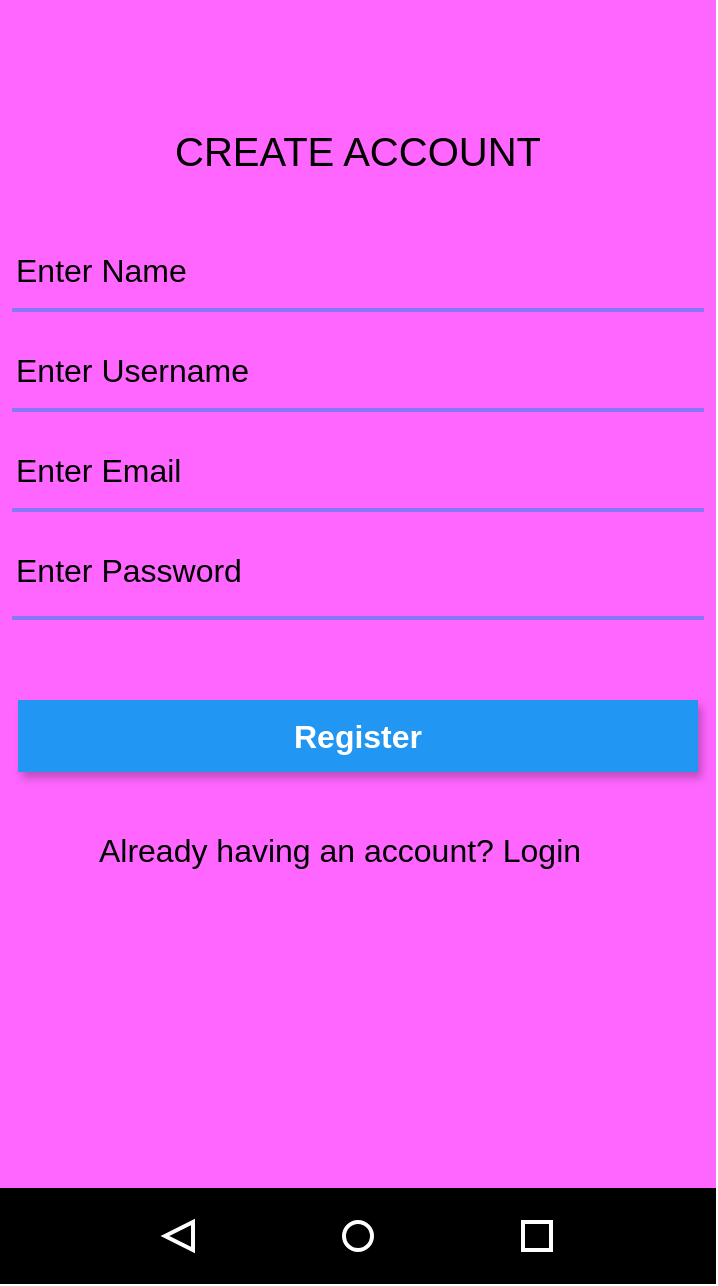<mxfile version="28.1.2">
  <diagram name="Page-1" id="5JhpsRt87db9UfCG_Ggc">
    <mxGraphModel dx="1298" dy="952" grid="1" gridSize="10" guides="1" tooltips="1" connect="1" arrows="1" fold="1" page="1" pageScale="1" pageWidth="1169" pageHeight="827" math="0" shadow="0">
      <root>
        <mxCell id="0" />
        <mxCell id="1" parent="0" />
        <mxCell id="F0P46SvIpgrqzkpsTRL8-1" value="" style="dashed=0;shape=rect;fillColor=#FF66FF;strokeColor=none;" vertex="1" parent="1">
          <mxGeometry x="350" y="100" width="358" height="642" as="geometry" />
        </mxCell>
        <mxCell id="F0P46SvIpgrqzkpsTRL8-2" value="" style="dashed=0;shape=rect;strokeColor=none;fillColor=#000000;resizeWidth=1;" vertex="1" parent="F0P46SvIpgrqzkpsTRL8-1">
          <mxGeometry y="1" width="358" height="48" relative="1" as="geometry">
            <mxPoint y="-48" as="offset" />
          </mxGeometry>
        </mxCell>
        <mxCell id="F0P46SvIpgrqzkpsTRL8-3" value="" style="dashed=0;shape=mxgraph.gmdl.back;strokeColor=#ffffff;fillColor=#000000;strokeWidth=2;" vertex="1" parent="F0P46SvIpgrqzkpsTRL8-2">
          <mxGeometry x="0.25" y="0.5" width="14" height="14" relative="1" as="geometry">
            <mxPoint x="-7" y="-7" as="offset" />
          </mxGeometry>
        </mxCell>
        <mxCell id="F0P46SvIpgrqzkpsTRL8-4" value="" style="shape=ellipse;strokeColor=#ffffff;fillColor=#000000;strokeWidth=2;" vertex="1" parent="F0P46SvIpgrqzkpsTRL8-2">
          <mxGeometry x="0.5" y="0.5" width="14" height="14" relative="1" as="geometry">
            <mxPoint x="-7" y="-7" as="offset" />
          </mxGeometry>
        </mxCell>
        <mxCell id="F0P46SvIpgrqzkpsTRL8-5" value="" style="shape=rect;strokeColor=#ffffff;fillColor=#000000;strokeWidth=2;" vertex="1" parent="F0P46SvIpgrqzkpsTRL8-2">
          <mxGeometry x="0.75" y="0.5" width="14" height="14" relative="1" as="geometry">
            <mxPoint x="-7" y="-7" as="offset" />
          </mxGeometry>
        </mxCell>
        <mxCell id="F0P46SvIpgrqzkpsTRL8-6" value="&lt;font style=&quot;font-size: 16px;&quot;&gt;Register&lt;/font&gt;" style="whiteSpace=wrap;html=1;dashed=0;align=center;fontSize=12;shape=rect;fillColor=#2196F3;strokeColor=none;fontStyle=1;shadow=1;fontColor=#ffffff;" vertex="1" parent="F0P46SvIpgrqzkpsTRL8-1">
          <mxGeometry x="9" y="350" width="340" height="36" as="geometry" />
        </mxCell>
        <mxCell id="F0P46SvIpgrqzkpsTRL8-7" value="Enter Username" style="text;fontSize=16;verticalAlign=middle;strokeColor=none;fillColor=none;whiteSpace=wrap;html=1;" vertex="1" parent="F0P46SvIpgrqzkpsTRL8-1">
          <mxGeometry x="6" y="170" width="346" height="30" as="geometry" />
        </mxCell>
        <mxCell id="F0P46SvIpgrqzkpsTRL8-8" value="" style="dashed=0;shape=line;strokeWidth=2;noLabel=1;strokeColor=#0C8CF2;opacity=50;" vertex="1" parent="F0P46SvIpgrqzkpsTRL8-1">
          <mxGeometry x="6" y="200" width="346" height="10" as="geometry" />
        </mxCell>
        <mxCell id="F0P46SvIpgrqzkpsTRL8-9" value="Enter Password" style="text;fontSize=16;verticalAlign=middle;strokeColor=none;fillColor=none;whiteSpace=wrap;html=1;" vertex="1" parent="F0P46SvIpgrqzkpsTRL8-1">
          <mxGeometry x="6" y="270" width="346" height="30" as="geometry" />
        </mxCell>
        <mxCell id="F0P46SvIpgrqzkpsTRL8-10" value="" style="dashed=0;shape=line;strokeWidth=2;noLabel=1;strokeColor=#0C8CF2;opacity=50;" vertex="1" parent="F0P46SvIpgrqzkpsTRL8-1">
          <mxGeometry x="6" y="304" width="346" height="10" as="geometry" />
        </mxCell>
        <mxCell id="F0P46SvIpgrqzkpsTRL8-11" value="&lt;font style=&quot;font-size: 16px;&quot;&gt;Already having an account? Login&lt;/font&gt;" style="text;strokeColor=none;align=center;fillColor=none;html=1;verticalAlign=middle;whiteSpace=wrap;rounded=0;" vertex="1" parent="F0P46SvIpgrqzkpsTRL8-1">
          <mxGeometry x="20" y="410" width="300" height="30" as="geometry" />
        </mxCell>
        <mxCell id="F0P46SvIpgrqzkpsTRL8-12" value="&lt;span style=&quot;font-size: 20px;&quot;&gt;CREATE ACCOUNT&lt;/span&gt;" style="text;strokeColor=none;align=center;fillColor=none;html=1;verticalAlign=middle;whiteSpace=wrap;rounded=0;" vertex="1" parent="F0P46SvIpgrqzkpsTRL8-1">
          <mxGeometry x="54" y="60" width="250" height="30" as="geometry" />
        </mxCell>
        <mxCell id="F0P46SvIpgrqzkpsTRL8-15" value="Enter Name" style="text;fontSize=16;verticalAlign=middle;strokeColor=none;fillColor=none;whiteSpace=wrap;html=1;" vertex="1" parent="F0P46SvIpgrqzkpsTRL8-1">
          <mxGeometry x="6" y="120" width="346" height="30" as="geometry" />
        </mxCell>
        <mxCell id="F0P46SvIpgrqzkpsTRL8-16" value="" style="dashed=0;shape=line;strokeWidth=2;noLabel=1;strokeColor=#0C8CF2;opacity=50;" vertex="1" parent="F0P46SvIpgrqzkpsTRL8-1">
          <mxGeometry x="6" y="150" width="346" height="10" as="geometry" />
        </mxCell>
        <mxCell id="F0P46SvIpgrqzkpsTRL8-17" value="Enter Email" style="text;fontSize=16;verticalAlign=middle;strokeColor=none;fillColor=none;whiteSpace=wrap;html=1;" vertex="1" parent="F0P46SvIpgrqzkpsTRL8-1">
          <mxGeometry x="6" y="220" width="346" height="30" as="geometry" />
        </mxCell>
        <mxCell id="F0P46SvIpgrqzkpsTRL8-18" value="" style="dashed=0;shape=line;strokeWidth=2;noLabel=1;strokeColor=#0C8CF2;opacity=50;" vertex="1" parent="F0P46SvIpgrqzkpsTRL8-1">
          <mxGeometry x="6" y="250" width="346" height="10" as="geometry" />
        </mxCell>
      </root>
    </mxGraphModel>
  </diagram>
</mxfile>
